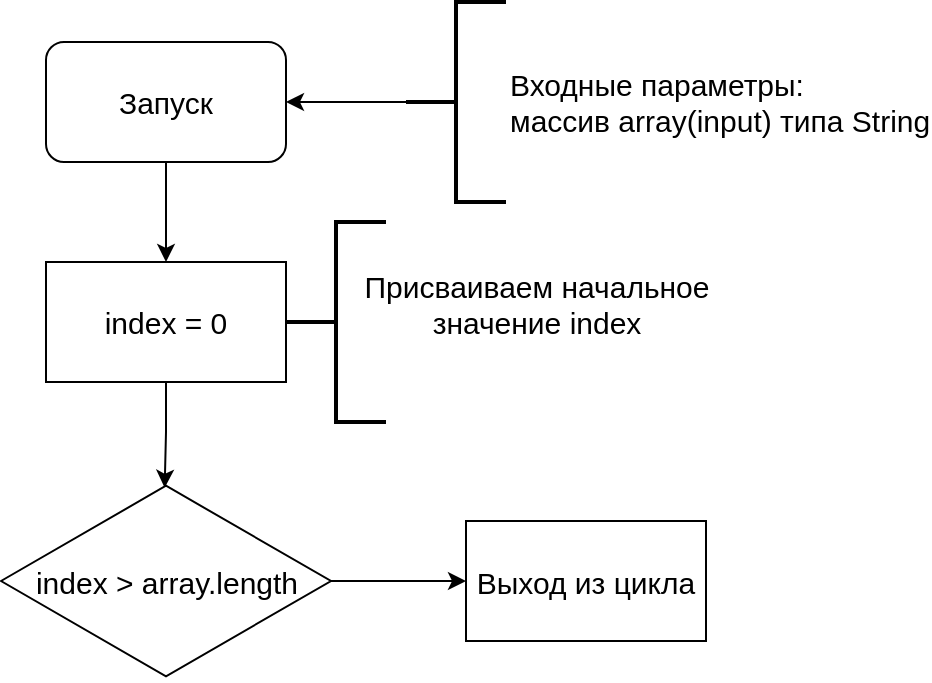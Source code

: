 <mxfile version="16.5.3" type="github">
  <diagram id="C5RBs43oDa-KdzZeNtuy" name="Page-1">
    <mxGraphModel dx="1060" dy="628" grid="1" gridSize="10" guides="1" tooltips="1" connect="1" arrows="1" fold="1" page="1" pageScale="1" pageWidth="827" pageHeight="1169" math="0" shadow="0">
      <root>
        <mxCell id="WIyWlLk6GJQsqaUBKTNV-0" />
        <mxCell id="WIyWlLk6GJQsqaUBKTNV-1" parent="WIyWlLk6GJQsqaUBKTNV-0" />
        <mxCell id="LSuBdfmjd1pFckIn80aS-5" style="edgeStyle=orthogonalEdgeStyle;rounded=0;orthogonalLoop=1;jettySize=auto;html=1;entryX=0.5;entryY=0;entryDx=0;entryDy=0;fontSize=15;" edge="1" parent="WIyWlLk6GJQsqaUBKTNV-1" source="LSuBdfmjd1pFckIn80aS-0" target="LSuBdfmjd1pFckIn80aS-4">
          <mxGeometry relative="1" as="geometry" />
        </mxCell>
        <mxCell id="LSuBdfmjd1pFckIn80aS-0" value="&lt;font style=&quot;font-size: 15px&quot;&gt;Запуск&lt;/font&gt;" style="rounded=1;whiteSpace=wrap;html=1;" vertex="1" parent="WIyWlLk6GJQsqaUBKTNV-1">
          <mxGeometry x="360" y="30" width="120" height="60" as="geometry" />
        </mxCell>
        <mxCell id="LSuBdfmjd1pFckIn80aS-2" style="edgeStyle=orthogonalEdgeStyle;rounded=0;orthogonalLoop=1;jettySize=auto;html=1;entryX=1;entryY=0.5;entryDx=0;entryDy=0;fontSize=15;" edge="1" parent="WIyWlLk6GJQsqaUBKTNV-1" source="LSuBdfmjd1pFckIn80aS-1" target="LSuBdfmjd1pFckIn80aS-0">
          <mxGeometry relative="1" as="geometry" />
        </mxCell>
        <mxCell id="LSuBdfmjd1pFckIn80aS-1" value="Входные параметры:&lt;br&gt;массив array(input) типа String" style="strokeWidth=2;html=1;shape=mxgraph.flowchart.annotation_2;align=left;labelPosition=right;pointerEvents=1;fontSize=15;" vertex="1" parent="WIyWlLk6GJQsqaUBKTNV-1">
          <mxGeometry x="540" y="10" width="50" height="100" as="geometry" />
        </mxCell>
        <mxCell id="LSuBdfmjd1pFckIn80aS-9" style="edgeStyle=orthogonalEdgeStyle;rounded=0;orthogonalLoop=1;jettySize=auto;html=1;entryX=0.496;entryY=0.029;entryDx=0;entryDy=0;entryPerimeter=0;fontSize=15;" edge="1" parent="WIyWlLk6GJQsqaUBKTNV-1" source="LSuBdfmjd1pFckIn80aS-4" target="LSuBdfmjd1pFckIn80aS-6">
          <mxGeometry relative="1" as="geometry" />
        </mxCell>
        <mxCell id="LSuBdfmjd1pFckIn80aS-4" value="index = 0" style="rounded=0;whiteSpace=wrap;html=1;fontSize=15;" vertex="1" parent="WIyWlLk6GJQsqaUBKTNV-1">
          <mxGeometry x="360" y="140" width="120" height="60" as="geometry" />
        </mxCell>
        <mxCell id="LSuBdfmjd1pFckIn80aS-10" style="edgeStyle=orthogonalEdgeStyle;rounded=0;orthogonalLoop=1;jettySize=auto;html=1;fontSize=15;entryX=0;entryY=0.5;entryDx=0;entryDy=0;" edge="1" parent="WIyWlLk6GJQsqaUBKTNV-1" source="LSuBdfmjd1pFckIn80aS-6" target="LSuBdfmjd1pFckIn80aS-12">
          <mxGeometry relative="1" as="geometry">
            <mxPoint x="520" y="299.5" as="targetPoint" />
          </mxGeometry>
        </mxCell>
        <mxCell id="LSuBdfmjd1pFckIn80aS-6" value="index &amp;gt; array.length" style="html=1;whiteSpace=wrap;aspect=fixed;shape=isoRectangle;fontSize=15;" vertex="1" parent="WIyWlLk6GJQsqaUBKTNV-1">
          <mxGeometry x="337.5" y="250" width="165" height="99" as="geometry" />
        </mxCell>
        <mxCell id="LSuBdfmjd1pFckIn80aS-7" value="" style="strokeWidth=2;html=1;shape=mxgraph.flowchart.annotation_2;align=left;labelPosition=right;pointerEvents=1;fontSize=15;" vertex="1" parent="WIyWlLk6GJQsqaUBKTNV-1">
          <mxGeometry x="480" y="120" width="50" height="100" as="geometry" />
        </mxCell>
        <mxCell id="LSuBdfmjd1pFckIn80aS-8" value="Присваиваем начальное &lt;br&gt;значение index&lt;br&gt;&amp;nbsp;" style="text;html=1;align=center;verticalAlign=middle;resizable=0;points=[];autosize=1;strokeColor=none;fillColor=none;fontSize=15;" vertex="1" parent="WIyWlLk6GJQsqaUBKTNV-1">
          <mxGeometry x="510" y="140" width="190" height="60" as="geometry" />
        </mxCell>
        <mxCell id="LSuBdfmjd1pFckIn80aS-12" value="Выход из цикла" style="rounded=0;whiteSpace=wrap;html=1;fontSize=15;" vertex="1" parent="WIyWlLk6GJQsqaUBKTNV-1">
          <mxGeometry x="570" y="269.5" width="120" height="60" as="geometry" />
        </mxCell>
      </root>
    </mxGraphModel>
  </diagram>
</mxfile>
